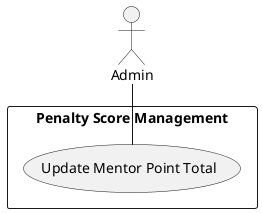 @startuml Update Mentor Point Total
actor :Admin:
rectangle "Penalty Score Management" {
  (Update Mentor Point Total) as UpdMtrPts
}
Admin -- UpdMtrPts
@enduml

# Participating Actors

- Admin

# Preconditions

The Admin is authenticated

# Flow of Events

1. The Admin clicks a "Edit Points" button (in a Mentor's profile)
2. The system displays a menu/dialog with a number input with the Mentor's current Point value
3. The Admin edits the Point value
4. The Admin clicks a "Save" button
5. The system displays a confirmation message